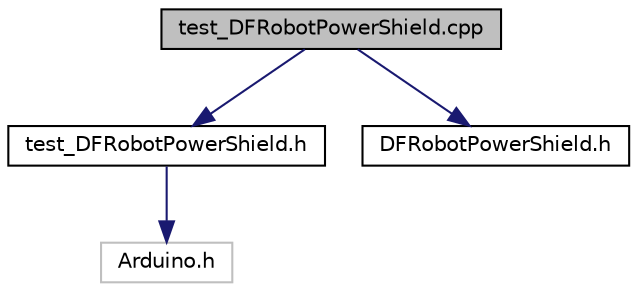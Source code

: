 digraph "test_DFRobotPowerShield.cpp"
{
 // INTERACTIVE_SVG=YES
  edge [fontname="Helvetica",fontsize="10",labelfontname="Helvetica",labelfontsize="10"];
  node [fontname="Helvetica",fontsize="10",shape=record];
  Node1 [label="test_DFRobotPowerShield.cpp",height=0.2,width=0.4,color="black", fillcolor="grey75", style="filled" fontcolor="black"];
  Node1 -> Node2 [color="midnightblue",fontsize="10",style="solid",fontname="Helvetica"];
  Node2 [label="test_DFRobotPowerShield.h",height=0.2,width=0.4,color="black", fillcolor="white", style="filled",URL="$test___d_f_robot_power_shield_8h.html"];
  Node2 -> Node3 [color="midnightblue",fontsize="10",style="solid",fontname="Helvetica"];
  Node3 [label="Arduino.h",height=0.2,width=0.4,color="grey75", fillcolor="white", style="filled"];
  Node1 -> Node4 [color="midnightblue",fontsize="10",style="solid",fontname="Helvetica"];
  Node4 [label="DFRobotPowerShield.h",height=0.2,width=0.4,color="black", fillcolor="white", style="filled",URL="$_d_f_robot_power_shield_8h.html"];
}
